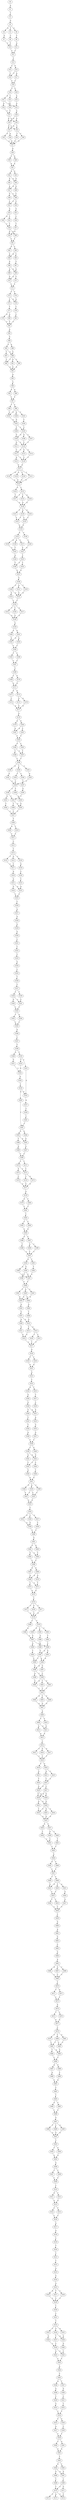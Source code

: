 strict digraph  {
	S0 -> S1 [ label = A ];
	S1 -> S2 [ label = T ];
	S2 -> S3 [ label = G ];
	S3 -> S4 [ label = A ];
	S3 -> S5 [ label = T ];
	S3 -> S6 [ label = G ];
	S4 -> S7 [ label = G ];
	S5 -> S8 [ label = C ];
	S6 -> S9 [ label = T ];
	S7 -> S10 [ label = T ];
	S8 -> S10 [ label = T ];
	S9 -> S11 [ label = G ];
	S10 -> S12 [ label = C ];
	S11 -> S12 [ label = C ];
	S12 -> S13 [ label = T ];
	S13 -> S14 [ label = C ];
	S13 -> S15 [ label = G ];
	S14 -> S16 [ label = T ];
	S15 -> S17 [ label = A ];
	S15 -> S16 [ label = T ];
	S16 -> S18 [ label = C ];
	S17 -> S18 [ label = C ];
	S18 -> S19 [ label = T ];
	S18 -> S20 [ label = C ];
	S19 -> S21 [ label = G ];
	S19 -> S22 [ label = C ];
	S20 -> S23 [ label = A ];
	S21 -> S24 [ label = A ];
	S21 -> S25 [ label = G ];
	S22 -> S26 [ label = C ];
	S23 -> S25 [ label = G ];
	S24 -> S27 [ label = T ];
	S25 -> S28 [ label = G ];
	S26 -> S27 [ label = T ];
	S27 -> S29 [ label = A ];
	S27 -> S30 [ label = G ];
	S28 -> S29 [ label = A ];
	S28 -> S30 [ label = G ];
	S29 -> S31 [ label = A ];
	S29 -> S32 [ label = C ];
	S30 -> S32 [ label = C ];
	S30 -> S31 [ label = A ];
	S31 -> S33 [ label = G ];
	S31 -> S34 [ label = A ];
	S32 -> S35 [ label = T ];
	S32 -> S36 [ label = C ];
	S33 -> S37 [ label = G ];
	S34 -> S37 [ label = G ];
	S35 -> S37 [ label = G ];
	S36 -> S37 [ label = G ];
	S37 -> S38 [ label = A ];
	S38 -> S39 [ label = C ];
	S38 -> S40 [ label = G ];
	S39 -> S41 [ label = A ];
	S40 -> S41 [ label = A ];
	S41 -> S42 [ label = A ];
	S41 -> S43 [ label = G ];
	S42 -> S44 [ label = G ];
	S42 -> S45 [ label = A ];
	S43 -> S44 [ label = G ];
	S44 -> S46 [ label = G ];
	S44 -> S47 [ label = A ];
	S45 -> S47 [ label = A ];
	S46 -> S48 [ label = C ];
	S47 -> S48 [ label = C ];
	S47 -> S49 [ label = G ];
	S48 -> S50 [ label = T ];
	S48 -> S51 [ label = C ];
	S49 -> S51 [ label = C ];
	S50 -> S52 [ label = G ];
	S51 -> S53 [ label = A ];
	S52 -> S54 [ label = C ];
	S53 -> S55 [ label = T ];
	S53 -> S56 [ label = A ];
	S54 -> S57 [ label = T ];
	S55 -> S58 [ label = C ];
	S56 -> S58 [ label = C ];
	S57 -> S59 [ label = G ];
	S58 -> S60 [ label = A ];
	S58 -> S59 [ label = G ];
	S59 -> S61 [ label = T ];
	S60 -> S61 [ label = T ];
	S61 -> S62 [ label = G ];
	S61 -> S63 [ label = C ];
	S62 -> S64 [ label = A ];
	S63 -> S65 [ label = C ];
	S63 -> S64 [ label = A ];
	S64 -> S66 [ label = A ];
	S65 -> S67 [ label = T ];
	S66 -> S68 [ label = A ];
	S66 -> S69 [ label = G ];
	S67 -> S69 [ label = G ];
	S68 -> S70 [ label = G ];
	S69 -> S71 [ label = T ];
	S69 -> S70 [ label = G ];
	S70 -> S72 [ label = C ];
	S71 -> S72 [ label = C ];
	S72 -> S73 [ label = C ];
	S72 -> S74 [ label = T ];
	S73 -> S75 [ label = C ];
	S73 -> S76 [ label = G ];
	S74 -> S76 [ label = G ];
	S75 -> S77 [ label = T ];
	S76 -> S78 [ label = C ];
	S77 -> S79 [ label = A ];
	S77 -> S80 [ label = G ];
	S78 -> S81 [ label = C ];
	S79 -> S82 [ label = T ];
	S80 -> S82 [ label = T ];
	S81 -> S82 [ label = T ];
	S82 -> S83 [ label = G ];
	S83 -> S84 [ label = G ];
	S84 -> S85 [ label = G ];
	S84 -> S86 [ label = A ];
	S85 -> S87 [ label = C ];
	S85 -> S88 [ label = G ];
	S86 -> S88 [ label = G ];
	S87 -> S89 [ label = T ];
	S88 -> S90 [ label = C ];
	S88 -> S89 [ label = T ];
	S88 -> S91 [ label = G ];
	S89 -> S92 [ label = A ];
	S90 -> S92 [ label = A ];
	S91 -> S92 [ label = A ];
	S92 -> S93 [ label = A ];
	S93 -> S94 [ label = G ];
	S94 -> S95 [ label = A ];
	S94 -> S96 [ label = G ];
	S95 -> S97 [ label = T ];
	S96 -> S97 [ label = T ];
	S97 -> S98 [ label = C ];
	S97 -> S99 [ label = T ];
	S98 -> S100 [ label = A ];
	S98 -> S101 [ label = T ];
	S98 -> S102 [ label = G ];
	S99 -> S102 [ label = G ];
	S100 -> S103 [ label = G ];
	S101 -> S104 [ label = C ];
	S102 -> S103 [ label = G ];
	S103 -> S105 [ label = C ];
	S103 -> S106 [ label = T ];
	S104 -> S105 [ label = C ];
	S105 -> S107 [ label = C ];
	S105 -> S108 [ label = A ];
	S105 -> S109 [ label = G ];
	S106 -> S109 [ label = G ];
	S107 -> S110 [ label = C ];
	S108 -> S110 [ label = C ];
	S109 -> S110 [ label = C ];
	S109 -> S111 [ label = G ];
	S110 -> S112 [ label = C ];
	S110 -> S113 [ label = A ];
	S110 -> S114 [ label = G ];
	S111 -> S112 [ label = C ];
	S112 -> S115 [ label = A ];
	S112 -> S116 [ label = C ];
	S113 -> S116 [ label = C ];
	S114 -> S116 [ label = C ];
	S115 -> S117 [ label = A ];
	S116 -> S117 [ label = A ];
	S117 -> S118 [ label = A ];
	S117 -> S119 [ label = G ];
	S117 -> S120 [ label = C ];
	S117 -> S121 [ label = T ];
	S118 -> S122 [ label = G ];
	S119 -> S122 [ label = G ];
	S120 -> S122 [ label = G ];
	S121 -> S122 [ label = G ];
	S122 -> S123 [ label = C ];
	S122 -> S124 [ label = G ];
	S123 -> S125 [ label = C ];
	S123 -> S126 [ label = A ];
	S123 -> S127 [ label = T ];
	S124 -> S127 [ label = T ];
	S125 -> S128 [ label = G ];
	S126 -> S128 [ label = G ];
	S127 -> S128 [ label = G ];
	S128 -> S129 [ label = A ];
	S128 -> S130 [ label = G ];
	S128 -> S131 [ label = C ];
	S129 -> S132 [ label = T ];
	S129 -> S133 [ label = C ];
	S130 -> S133 [ label = C ];
	S131 -> S132 [ label = T ];
	S132 -> S134 [ label = G ];
	S133 -> S134 [ label = G ];
	S134 -> S135 [ label = A ];
	S134 -> S136 [ label = T ];
	S135 -> S137 [ label = T ];
	S135 -> S138 [ label = G ];
	S135 -> S139 [ label = A ];
	S136 -> S140 [ label = C ];
	S137 -> S141 [ label = A ];
	S138 -> S142 [ label = T ];
	S139 -> S142 [ label = T ];
	S140 -> S141 [ label = A ];
	S141 -> S143 [ label = T ];
	S142 -> S144 [ label = A ];
	S143 -> S145 [ label = C ];
	S143 -> S146 [ label = T ];
	S144 -> S146 [ label = T ];
	S145 -> S147 [ label = G ];
	S146 -> S147 [ label = G ];
	S147 -> S148 [ label = G ];
	S148 -> S149 [ label = C ];
	S148 -> S150 [ label = T ];
	S148 -> S151 [ label = A ];
	S149 -> S152 [ label = G ];
	S149 -> S153 [ label = A ];
	S150 -> S152 [ label = G ];
	S151 -> S152 [ label = G ];
	S152 -> S154 [ label = C ];
	S153 -> S154 [ label = C ];
	S154 -> S155 [ label = T ];
	S154 -> S156 [ label = C ];
	S154 -> S157 [ label = G ];
	S155 -> S158 [ label = G ];
	S156 -> S158 [ label = G ];
	S157 -> S158 [ label = G ];
	S158 -> S159 [ label = A ];
	S159 -> S160 [ label = A ];
	S159 -> S161 [ label = G ];
	S160 -> S162 [ label = G ];
	S161 -> S163 [ label = A ];
	S161 -> S162 [ label = G ];
	S162 -> S164 [ label = C ];
	S163 -> S164 [ label = C ];
	S164 -> S165 [ label = T ];
	S164 -> S166 [ label = C ];
	S165 -> S167 [ label = C ];
	S166 -> S167 [ label = C ];
	S167 -> S168 [ label = T ];
	S168 -> S169 [ label = C ];
	S168 -> S170 [ label = G ];
	S169 -> S171 [ label = G ];
	S170 -> S171 [ label = G ];
	S171 -> S172 [ label = G ];
	S171 -> S173 [ label = A ];
	S172 -> S174 [ label = C ];
	S173 -> S175 [ label = G ];
	S173 -> S176 [ label = A ];
	S174 -> S177 [ label = A ];
	S175 -> S177 [ label = A ];
	S176 -> S177 [ label = A ];
	S177 -> S178 [ label = G ];
	S178 -> S179 [ label = A ];
	S178 -> S180 [ label = G ];
	S179 -> S181 [ label = A ];
	S180 -> S182 [ label = C ];
	S180 -> S181 [ label = A ];
	S181 -> S183 [ label = T ];
	S182 -> S183 [ label = T ];
	S183 -> S184 [ label = G ];
	S183 -> S185 [ label = C ];
	S184 -> S186 [ label = C ];
	S184 -> S187 [ label = T ];
	S185 -> S187 [ label = T ];
	S186 -> S188 [ label = T ];
	S187 -> S188 [ label = T ];
	S188 -> S189 [ label = G ];
	S188 -> S190 [ label = C ];
	S188 -> S191 [ label = T ];
	S189 -> S192 [ label = A ];
	S190 -> S193 [ label = T ];
	S190 -> S194 [ label = C ];
	S191 -> S195 [ label = G ];
	S192 -> S196 [ label = C ];
	S193 -> S196 [ label = C ];
	S194 -> S197 [ label = T ];
	S195 -> S196 [ label = C ];
	S196 -> S198 [ label = C ];
	S196 -> S199 [ label = T ];
	S197 -> S200 [ label = G ];
	S198 -> S201 [ label = G ];
	S198 -> S202 [ label = T ];
	S199 -> S203 [ label = A ];
	S200 -> S202 [ label = T ];
	S201 -> S204 [ label = T ];
	S202 -> S205 [ label = G ];
	S202 -> S206 [ label = C ];
	S203 -> S205 [ label = G ];
	S204 -> S207 [ label = C ];
	S205 -> S207 [ label = C ];
	S206 -> S207 [ label = C ];
	S207 -> S208 [ label = T ];
	S208 -> S209 [ label = A ];
	S208 -> S210 [ label = T ];
	S209 -> S211 [ label = C ];
	S210 -> S211 [ label = C ];
	S211 -> S212 [ label = C ];
	S212 -> S213 [ label = C ];
	S213 -> S214 [ label = T ];
	S213 -> S215 [ label = G ];
	S213 -> S216 [ label = C ];
	S214 -> S217 [ label = C ];
	S215 -> S217 [ label = C ];
	S216 -> S218 [ label = A ];
	S217 -> S219 [ label = A ];
	S218 -> S220 [ label = C ];
	S219 -> S221 [ label = G ];
	S220 -> S222 [ label = C ];
	S221 -> S223 [ label = A ];
	S221 -> S224 [ label = G ];
	S222 -> S223 [ label = A ];
	S223 -> S225 [ label = C ];
	S224 -> S225 [ label = C ];
	S225 -> S226 [ label = C ];
	S226 -> S227 [ label = A ];
	S227 -> S228 [ label = A ];
	S228 -> S229 [ label = G ];
	S229 -> S230 [ label = A ];
	S230 -> S231 [ label = C ];
	S231 -> S232 [ label = C ];
	S232 -> S233 [ label = T ];
	S233 -> S234 [ label = A ];
	S234 -> S235 [ label = C ];
	S235 -> S236 [ label = T ];
	S236 -> S237 [ label = T ];
	S237 -> S238 [ label = C ];
	S237 -> S239 [ label = T ];
	S238 -> S240 [ label = G ];
	S238 -> S241 [ label = C ];
	S239 -> S241 [ label = C ];
	S240 -> S242 [ label = C ];
	S241 -> S242 [ label = C ];
	S242 -> S243 [ label = T ];
	S242 -> S244 [ label = G ];
	S243 -> S245 [ label = C ];
	S244 -> S245 [ label = C ];
	S245 -> S246 [ label = A ];
	S246 -> S247 [ label = C ];
	S247 -> S248 [ label = T ];
	S248 -> S249 [ label = G ];
	S248 -> S250 [ label = T ];
	S249 -> S251 [ label = G ];
	S250 -> S252 [ label = C ];
	S250 -> S253 [ label = T ];
	S251 -> S254 [ label = G ];
	S252 -> S255 [ label = G ];
	S253 -> S254 [ label = G ];
	S254 -> S256 [ label = A ];
	S255 -> S257 [ label = A ];
	S256 -> S258 [ label = T ];
	S257 -> S259 [ label = C ];
	S258 -> S255 [ label = G ];
	S258 -> S260 [ label = G ];
	S259 -> S261 [ label = C ];
	S260 -> S262 [ label = T ];
	S261 -> S262 [ label = T ];
	S262 -> S263 [ label = G ];
	S262 -> S264 [ label = A ];
	S263 -> S265 [ label = A ];
	S263 -> S266 [ label = C ];
	S264 -> S265 [ label = A ];
	S265 -> S267 [ label = G ];
	S266 -> S268 [ label = A ];
	S267 -> S269 [ label = C ];
	S268 -> S269 [ label = C ];
	S269 -> S270 [ label = C ];
	S269 -> S271 [ label = T ];
	S270 -> S272 [ label = C ];
	S270 -> S273 [ label = A ];
	S271 -> S272 [ label = C ];
	S272 -> S274 [ label = T ];
	S272 -> S275 [ label = G ];
	S273 -> S276 [ label = C ];
	S274 -> S277 [ label = G ];
	S275 -> S277 [ label = G ];
	S276 -> S277 [ label = G ];
	S277 -> S278 [ label = G ];
	S278 -> S279 [ label = G ];
	S278 -> S280 [ label = C ];
	S279 -> S281 [ label = T ];
	S280 -> S281 [ label = T ];
	S281 -> S282 [ label = C ];
	S282 -> S283 [ label = C ];
	S282 -> S284 [ label = T ];
	S283 -> S285 [ label = G ];
	S284 -> S285 [ label = G ];
	S285 -> S286 [ label = G ];
	S285 -> S287 [ label = C ];
	S286 -> S288 [ label = T ];
	S287 -> S289 [ label = G ];
	S287 -> S290 [ label = C ];
	S288 -> S291 [ label = C ];
	S289 -> S291 [ label = C ];
	S290 -> S291 [ label = C ];
	S291 -> S292 [ label = C ];
	S291 -> S293 [ label = A ];
	S292 -> S294 [ label = T ];
	S293 -> S295 [ label = G ];
	S293 -> S296 [ label = A ];
	S294 -> S297 [ label = G ];
	S295 -> S298 [ label = C ];
	S295 -> S297 [ label = G ];
	S296 -> S297 [ label = G ];
	S297 -> S299 [ label = T ];
	S298 -> S299 [ label = T ];
	S299 -> S300 [ label = G ];
	S299 -> S301 [ label = T ];
	S299 -> S302 [ label = C ];
	S300 -> S303 [ label = A ];
	S300 -> S304 [ label = C ];
	S301 -> S303 [ label = A ];
	S302 -> S303 [ label = A ];
	S303 -> S305 [ label = A ];
	S304 -> S306 [ label = G ];
	S305 -> S307 [ label = G ];
	S306 -> S308 [ label = C ];
	S307 -> S309 [ label = A ];
	S307 -> S310 [ label = G ];
	S308 -> S310 [ label = G ];
	S309 -> S311 [ label = A ];
	S310 -> S312 [ label = C ];
	S310 -> S313 [ label = G ];
	S311 -> S314 [ label = G ];
	S312 -> S314 [ label = G ];
	S313 -> S315 [ label = C ];
	S313 -> S316 [ label = T ];
	S314 -> S317 [ label = C ];
	S315 -> S317 [ label = C ];
	S316 -> S317 [ label = C ];
	S317 -> S318 [ label = A ];
	S318 -> S319 [ label = T ];
	S318 -> S320 [ label = C ];
	S319 -> S321 [ label = G ];
	S320 -> S321 [ label = G ];
	S321 -> S322 [ label = G ];
	S322 -> S323 [ label = C ];
	S323 -> S324 [ label = A ];
	S323 -> S325 [ label = T ];
	S324 -> S326 [ label = A ];
	S325 -> S327 [ label = C ];
	S326 -> S328 [ label = G ];
	S327 -> S329 [ label = C ];
	S328 -> S330 [ label = G ];
	S328 -> S331 [ label = A ];
	S329 -> S331 [ label = A ];
	S330 -> S332 [ label = T ];
	S331 -> S333 [ label = A ];
	S332 -> S334 [ label = T ];
	S333 -> S335 [ label = G ];
	S334 -> S336 [ label = A ];
	S335 -> S337 [ label = G ];
	S336 -> S338 [ label = T ];
	S337 -> S338 [ label = T ];
	S338 -> S339 [ label = C ];
	S338 -> S340 [ label = G ];
	S339 -> S341 [ label = A ];
	S339 -> S342 [ label = G ];
	S340 -> S342 [ label = G ];
	S341 -> S343 [ label = T ];
	S342 -> S343 [ label = T ];
	S342 -> S344 [ label = C ];
	S343 -> S345 [ label = G ];
	S344 -> S346 [ label = C ];
	S345 -> S347 [ label = G ];
	S346 -> S347 [ label = G ];
	S347 -> S348 [ label = G ];
	S347 -> S349 [ label = C ];
	S347 -> S350 [ label = A ];
	S348 -> S351 [ label = T ];
	S349 -> S352 [ label = C ];
	S350 -> S352 [ label = C ];
	S350 -> S351 [ label = T ];
	S351 -> S353 [ label = G ];
	S352 -> S353 [ label = G ];
	S353 -> S354 [ label = C ];
	S354 -> S355 [ label = A ];
	S354 -> S356 [ label = C ];
	S354 -> S357 [ label = G ];
	S355 -> S358 [ label = G ];
	S356 -> S358 [ label = G ];
	S357 -> S359 [ label = C ];
	S358 -> S360 [ label = T ];
	S359 -> S360 [ label = T ];
	S360 -> S361 [ label = G ];
	S361 -> S362 [ label = G ];
	S361 -> S363 [ label = A ];
	S362 -> S364 [ label = C ];
	S362 -> S365 [ label = G ];
	S363 -> S364 [ label = C ];
	S364 -> S366 [ label = C ];
	S365 -> S366 [ label = C ];
	S366 -> S367 [ label = G ];
	S366 -> S368 [ label = A ];
	S367 -> S369 [ label = A ];
	S368 -> S369 [ label = A ];
	S368 -> S370 [ label = G ];
	S369 -> S371 [ label = T ];
	S369 -> S372 [ label = C ];
	S370 -> S371 [ label = T ];
	S371 -> S373 [ label = G ];
	S372 -> S373 [ label = G ];
	S373 -> S374 [ label = C ];
	S374 -> S375 [ label = C ];
	S374 -> S376 [ label = G ];
	S374 -> S377 [ label = T ];
	S375 -> S378 [ label = G ];
	S376 -> S378 [ label = G ];
	S377 -> S378 [ label = G ];
	S378 -> S379 [ label = T ];
	S378 -> S380 [ label = C ];
	S379 -> S381 [ label = T ];
	S379 -> S382 [ label = C ];
	S379 -> S383 [ label = G ];
	S380 -> S384 [ label = A ];
	S381 -> S385 [ label = T ];
	S382 -> S386 [ label = A ];
	S383 -> S387 [ label = G ];
	S384 -> S387 [ label = G ];
	S385 -> S388 [ label = C ];
	S386 -> S389 [ label = A ];
	S387 -> S388 [ label = C ];
	S387 -> S390 [ label = G ];
	S388 -> S391 [ label = A ];
	S388 -> S392 [ label = G ];
	S389 -> S392 [ label = G ];
	S390 -> S393 [ label = C ];
	S391 -> S394 [ label = A ];
	S392 -> S394 [ label = A ];
	S392 -> S395 [ label = C ];
	S393 -> S395 [ label = C ];
	S394 -> S396 [ label = A ];
	S394 -> S397 [ label = G ];
	S395 -> S396 [ label = A ];
	S396 -> S398 [ label = A ];
	S396 -> S399 [ label = C ];
	S397 -> S399 [ label = C ];
	S398 -> S400 [ label = A ];
	S399 -> S400 [ label = A ];
	S399 -> S401 [ label = G ];
	S399 -> S402 [ label = C ];
	S400 -> S403 [ label = T ];
	S401 -> S403 [ label = T ];
	S402 -> S403 [ label = T ];
	S403 -> S404 [ label = A ];
	S403 -> S405 [ label = C ];
	S403 -> S406 [ label = G ];
	S404 -> S407 [ label = G ];
	S405 -> S407 [ label = G ];
	S406 -> S407 [ label = G ];
	S407 -> S408 [ label = A ];
	S408 -> S409 [ label = C ];
	S408 -> S410 [ label = T ];
	S409 -> S411 [ label = G ];
	S409 -> S412 [ label = A ];
	S410 -> S411 [ label = G ];
	S411 -> S413 [ label = A ];
	S412 -> S413 [ label = A ];
	S413 -> S414 [ label = C ];
	S414 -> S415 [ label = C ];
	S414 -> S416 [ label = G ];
	S414 -> S417 [ label = A ];
	S415 -> S418 [ label = T ];
	S416 -> S418 [ label = T ];
	S417 -> S418 [ label = T ];
	S418 -> S419 [ label = T ];
	S418 -> S420 [ label = G ];
	S419 -> S421 [ label = G ];
	S420 -> S422 [ label = A ];
	S420 -> S423 [ label = C ];
	S421 -> S424 [ label = T ];
	S422 -> S425 [ label = C ];
	S423 -> S425 [ label = C ];
	S424 -> S426 [ label = G ];
	S425 -> S426 [ label = G ];
	S425 -> S427 [ label = C ];
	S426 -> S428 [ label = G ];
	S426 -> S429 [ label = A ];
	S427 -> S429 [ label = A ];
	S427 -> S428 [ label = G ];
	S428 -> S430 [ label = G ];
	S429 -> S430 [ label = G ];
	S429 -> S431 [ label = A ];
	S430 -> S432 [ label = A ];
	S430 -> S433 [ label = C ];
	S430 -> S434 [ label = T ];
	S431 -> S433 [ label = C ];
	S432 -> S435 [ label = G ];
	S433 -> S435 [ label = G ];
	S434 -> S435 [ label = G ];
	S435 -> S436 [ label = G ];
	S435 -> S437 [ label = C ];
	S436 -> S438 [ label = T ];
	S437 -> S439 [ label = G ];
	S437 -> S440 [ label = C ];
	S438 -> S441 [ label = C ];
	S439 -> S441 [ label = C ];
	S440 -> S442 [ label = T ];
	S441 -> S443 [ label = T ];
	S442 -> S443 [ label = T ];
	S443 -> S444 [ label = G ];
	S444 -> S445 [ label = G ];
	S444 -> S446 [ label = T ];
	S445 -> S447 [ label = C ];
	S446 -> S447 [ label = C ];
	S447 -> S448 [ label = C ];
	S447 -> S449 [ label = T ];
	S448 -> S450 [ label = T ];
	S448 -> S451 [ label = A ];
	S448 -> S452 [ label = G ];
	S449 -> S452 [ label = G ];
	S450 -> S453 [ label = C ];
	S451 -> S454 [ label = A ];
	S452 -> S453 [ label = C ];
	S453 -> S455 [ label = C ];
	S453 -> S456 [ label = T ];
	S454 -> S457 [ label = G ];
	S455 -> S458 [ label = C ];
	S456 -> S458 [ label = C ];
	S457 -> S458 [ label = C ];
	S458 -> S459 [ label = T ];
	S459 -> S460 [ label = G ];
	S460 -> S461 [ label = A ];
	S461 -> S462 [ label = G ];
	S462 -> S463 [ label = C ];
	S463 -> S464 [ label = G ];
	S464 -> S465 [ label = A ];
	S465 -> S466 [ label = A ];
	S465 -> S467 [ label = G ];
	S465 -> S468 [ label = C ];
	S466 -> S469 [ label = C ];
	S467 -> S469 [ label = C ];
	S468 -> S469 [ label = C ];
	S469 -> S470 [ label = T ];
	S470 -> S471 [ label = T ];
	S470 -> S472 [ label = G ];
	S471 -> S473 [ label = C ];
	S472 -> S473 [ label = C ];
	S473 -> S474 [ label = A ];
	S474 -> S475 [ label = T ];
	S474 -> S476 [ label = C ];
	S475 -> S477 [ label = G ];
	S476 -> S477 [ label = G ];
	S477 -> S478 [ label = C ];
	S478 -> S479 [ label = T ];
	S478 -> S480 [ label = C ];
	S478 -> S481 [ label = G ];
	S479 -> S482 [ label = T ];
	S480 -> S482 [ label = T ];
	S480 -> S483 [ label = C ];
	S481 -> S483 [ label = C ];
	S482 -> S484 [ label = C ];
	S482 -> S485 [ label = A ];
	S483 -> S485 [ label = A ];
	S484 -> S486 [ label = C ];
	S485 -> S486 [ label = C ];
	S486 -> S487 [ label = A ];
	S486 -> S488 [ label = G ];
	S487 -> S489 [ label = A ];
	S488 -> S490 [ label = T ];
	S489 -> S491 [ label = G ];
	S490 -> S491 [ label = G ];
	S491 -> S492 [ label = C ];
	S492 -> S493 [ label = T ];
	S493 -> S494 [ label = G ];
	S493 -> S495 [ label = T ];
	S494 -> S496 [ label = C ];
	S495 -> S496 [ label = C ];
	S496 -> S497 [ label = G ];
	S497 -> S498 [ label = T ];
	S497 -> S499 [ label = C ];
	S497 -> S500 [ label = G ];
	S498 -> S501 [ label = G ];
	S499 -> S501 [ label = G ];
	S500 -> S501 [ label = G ];
	S501 -> S502 [ label = T ];
	S502 -> S503 [ label = T ];
	S502 -> S504 [ label = G ];
	S503 -> S505 [ label = G ];
	S504 -> S505 [ label = G ];
	S505 -> S506 [ label = A ];
	S506 -> S507 [ label = C ];
	S506 -> S508 [ label = T ];
	S507 -> S509 [ label = C ];
	S508 -> S509 [ label = C ];
	S509 -> S510 [ label = C ];
	S510 -> S511 [ label = G ];
	S510 -> S512 [ label = C ];
	S511 -> S513 [ label = G ];
	S512 -> S513 [ label = G ];
	S513 -> S514 [ label = C ];
	S513 -> S515 [ label = T ];
	S514 -> S516 [ label = C ];
	S515 -> S516 [ label = C ];
	S516 -> S517 [ label = A ];
	S517 -> S518 [ label = A ];
	S518 -> S519 [ label = C ];
	S519 -> S520 [ label = T ];
	S520 -> S521 [ label = T ];
	S521 -> S522 [ label = C ];
	S522 -> S523 [ label = A ];
	S523 -> S524 [ label = A ];
	S524 -> S525 [ label = G ];
	S525 -> S526 [ label = A ];
	S525 -> S527 [ label = T ];
	S525 -> S528 [ label = C ];
	S526 -> S529 [ label = T ];
	S527 -> S529 [ label = T ];
	S528 -> S529 [ label = T ];
	S529 -> S530 [ label = C ];
	S530 -> S531 [ label = C ];
	S531 -> S532 [ label = T ];
	S532 -> S533 [ label = C ];
	S532 -> S534 [ label = G ];
	S532 -> S535 [ label = A ];
	S533 -> S536 [ label = G ];
	S534 -> S537 [ label = T ];
	S534 -> S538 [ label = A ];
	S535 -> S538 [ label = A ];
	S536 -> S539 [ label = C ];
	S537 -> S539 [ label = C ];
	S538 -> S540 [ label = G ];
	S539 -> S541 [ label = A ];
	S539 -> S542 [ label = C ];
	S540 -> S542 [ label = C ];
	S541 -> S543 [ label = C ];
	S542 -> S543 [ label = C ];
	S543 -> S544 [ label = A ];
	S544 -> S545 [ label = C ];
	S545 -> S546 [ label = A ];
	S545 -> S547 [ label = T ];
	S546 -> S548 [ label = A ];
	S547 -> S549 [ label = G ];
	S548 -> S550 [ label = T ];
	S549 -> S551 [ label = C ];
	S550 -> S552 [ label = G ];
	S551 -> S553 [ label = C ];
	S552 -> S554 [ label = T ];
	S553 -> S554 [ label = T ];
	S554 -> S555 [ label = C ];
	S554 -> S556 [ label = G ];
	S555 -> S557 [ label = A ];
	S556 -> S558 [ label = C ];
	S557 -> S559 [ label = T ];
	S558 -> S559 [ label = T ];
	S559 -> S560 [ label = C ];
	S559 -> S561 [ label = G ];
	S560 -> S562 [ label = G ];
	S561 -> S562 [ label = G ];
	S562 -> S563 [ label = T ];
	S563 -> S564 [ label = G ];
	S563 -> S565 [ label = C ];
	S564 -> S566 [ label = G ];
	S564 -> S567 [ label = A ];
	S565 -> S567 [ label = A ];
	S566 -> S568 [ label = T ];
	S567 -> S569 [ label = C ];
	S568 -> S570 [ label = C ];
	S569 -> S571 [ label = G ];
	S569 -> S570 [ label = C ];
	S570 -> S572 [ label = A ];
	S570 -> S573 [ label = C ];
	S570 -> S574 [ label = T ];
	S571 -> S574 [ label = T ];
}
